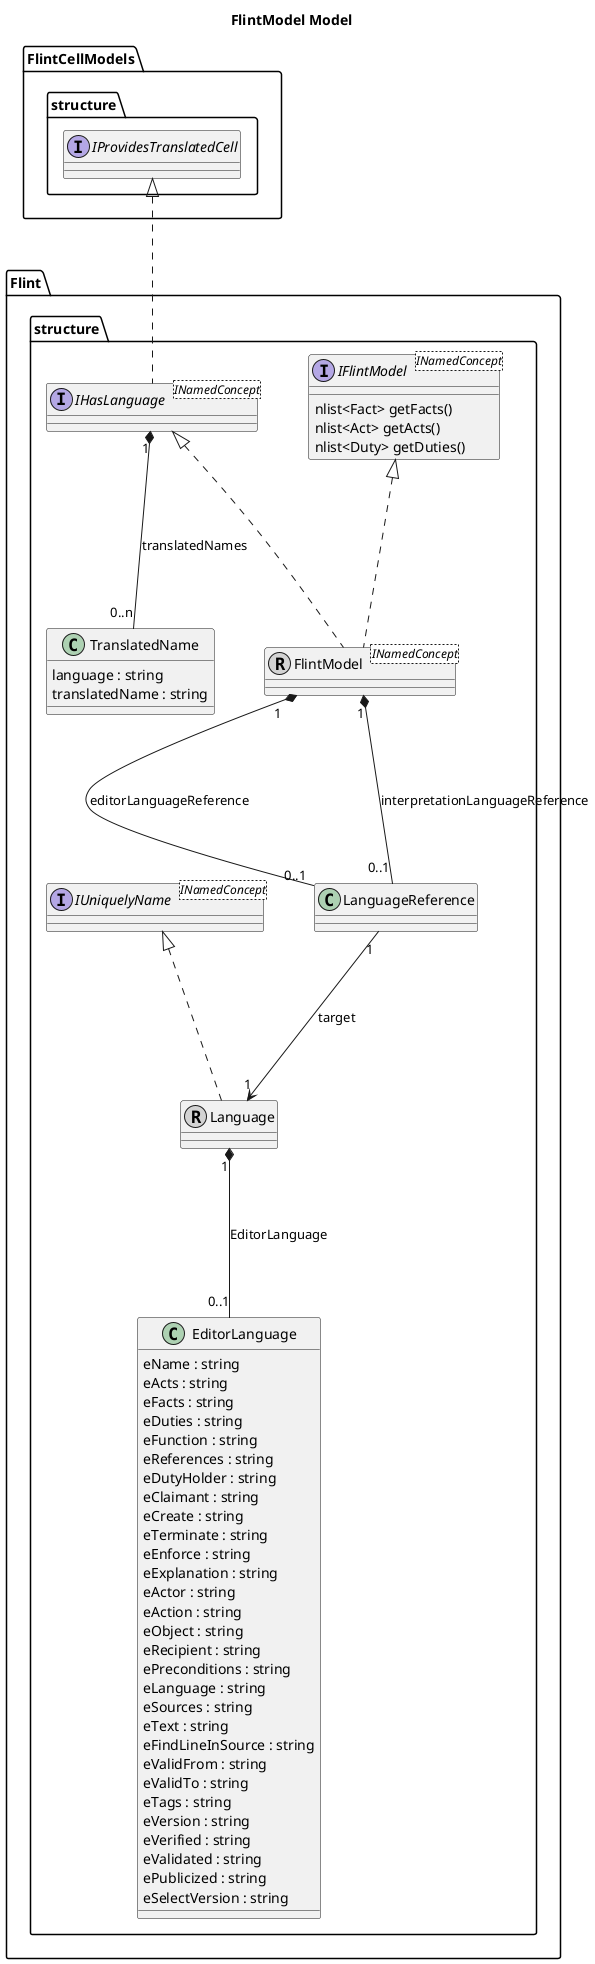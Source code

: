 @startuml FlintModel-Model
title FlintModel Model
skinparam nodesep 50
skinparam ranksep 150

interface "Flint.structure.IFlintModel" <INamedConcept>
"Flint.structure.IFlintModel" : nlist<Fact> getFacts()
"Flint.structure.IFlintModel" : nlist<Act> getActs()
"Flint.structure.IFlintModel" : nlist<Duty> getDuties()
interface "Flint.structure.IHasLanguage" <INamedConcept>
interface "FlintCellModels.structure.IProvidesTranslatedCell" 
interface "Flint.structure.IUniquelyName" <INamedConcept>
class "Flint.structure.Language"  << (R, lightgrey) >>
class "Flint.structure.LanguageReference" 
class "Flint.structure.FlintModel" <INamedConcept> << (R, lightgrey) >>
class "Flint.structure.EditorLanguage"
"Flint.structure.EditorLanguage" : eName : string
"Flint.structure.EditorLanguage" : eActs : string
"Flint.structure.EditorLanguage" : eFacts : string
"Flint.structure.EditorLanguage" : eDuties : string
"Flint.structure.EditorLanguage" : eFunction : string
"Flint.structure.EditorLanguage" : eReferences : string
"Flint.structure.EditorLanguage" : eDutyHolder : string
"Flint.structure.EditorLanguage" : eClaimant : string
"Flint.structure.EditorLanguage" : eCreate : string
"Flint.structure.EditorLanguage" : eTerminate : string
"Flint.structure.EditorLanguage" : eEnforce : string
"Flint.structure.EditorLanguage" : eExplanation : string
"Flint.structure.EditorLanguage" : eActor : string
"Flint.structure.EditorLanguage" : eAction : string
"Flint.structure.EditorLanguage" : eObject : string
"Flint.structure.EditorLanguage" : eRecipient : string
"Flint.structure.EditorLanguage" : ePreconditions : string
"Flint.structure.EditorLanguage" : eLanguage : string
"Flint.structure.EditorLanguage" : eSources : string
"Flint.structure.EditorLanguage" : eText : string
"Flint.structure.EditorLanguage" : eFindLineInSource : string
"Flint.structure.EditorLanguage" : eValidFrom : string
"Flint.structure.EditorLanguage" : eValidTo : string
"Flint.structure.EditorLanguage" : eTags : string
"Flint.structure.EditorLanguage" : eVersion : string
"Flint.structure.EditorLanguage" : eVerified : string
"Flint.structure.EditorLanguage" : eValidated : string
"Flint.structure.EditorLanguage" : ePublicized : string
"Flint.structure.EditorLanguage" : eSelectVersion : string  
class "Flint.structure.TranslatedName" 
"Flint.structure.TranslatedName" : language : string
"Flint.structure.TranslatedName" : translatedName : string

"FlintCellModels.structure.IProvidesTranslatedCell" <|.. "Flint.structure.IHasLanguage"
"Flint.structure.IUniquelyName" <|.. "Flint.structure.Language"
"Flint.structure.IFlintModel" <|.. "Flint.structure.FlintModel"
"Flint.structure.IHasLanguage" <|.. "Flint.structure.FlintModel"
"Flint.structure.Language" "1" *-- "0..1" "Flint.structure.EditorLanguage" : EditorLanguage
"Flint.structure.LanguageReference" "1" --> "1" "Flint.structure.Language" : target
"Flint.structure.IHasLanguage" "1" *-- "0..n" "Flint.structure.TranslatedName" : translatedNames
"Flint.structure.FlintModel" "1" *-- "0..1" "Flint.structure.LanguageReference" : editorLanguageReference
"Flint.structure.FlintModel" "1" *-- "0..1" "Flint.structure.LanguageReference" : interpretationLanguageReference
@enduml